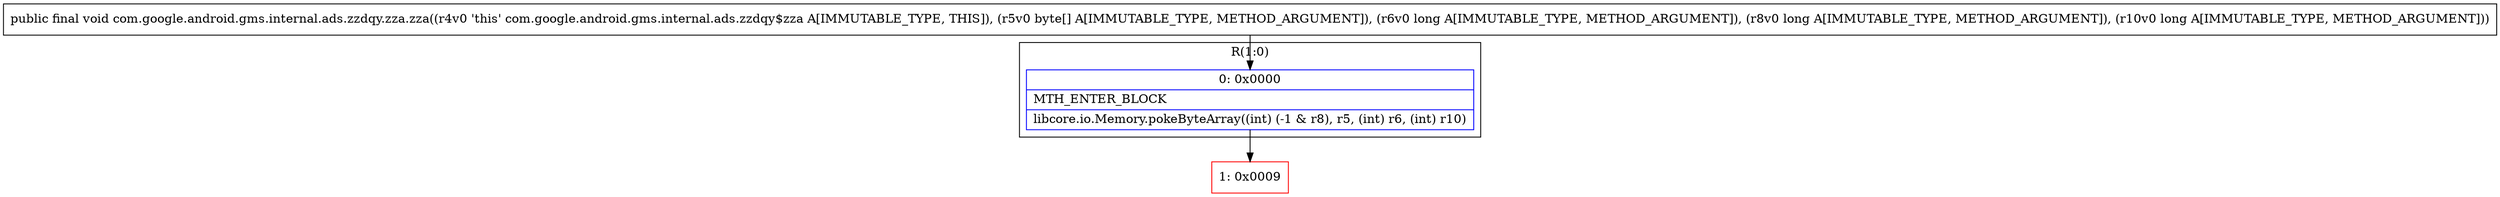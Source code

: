 digraph "CFG forcom.google.android.gms.internal.ads.zzdqy.zza.zza([BJJJ)V" {
subgraph cluster_Region_1768114848 {
label = "R(1:0)";
node [shape=record,color=blue];
Node_0 [shape=record,label="{0\:\ 0x0000|MTH_ENTER_BLOCK\l|libcore.io.Memory.pokeByteArray((int) (\-1 & r8), r5, (int) r6, (int) r10)\l}"];
}
Node_1 [shape=record,color=red,label="{1\:\ 0x0009}"];
MethodNode[shape=record,label="{public final void com.google.android.gms.internal.ads.zzdqy.zza.zza((r4v0 'this' com.google.android.gms.internal.ads.zzdqy$zza A[IMMUTABLE_TYPE, THIS]), (r5v0 byte[] A[IMMUTABLE_TYPE, METHOD_ARGUMENT]), (r6v0 long A[IMMUTABLE_TYPE, METHOD_ARGUMENT]), (r8v0 long A[IMMUTABLE_TYPE, METHOD_ARGUMENT]), (r10v0 long A[IMMUTABLE_TYPE, METHOD_ARGUMENT])) }"];
MethodNode -> Node_0;
Node_0 -> Node_1;
}

